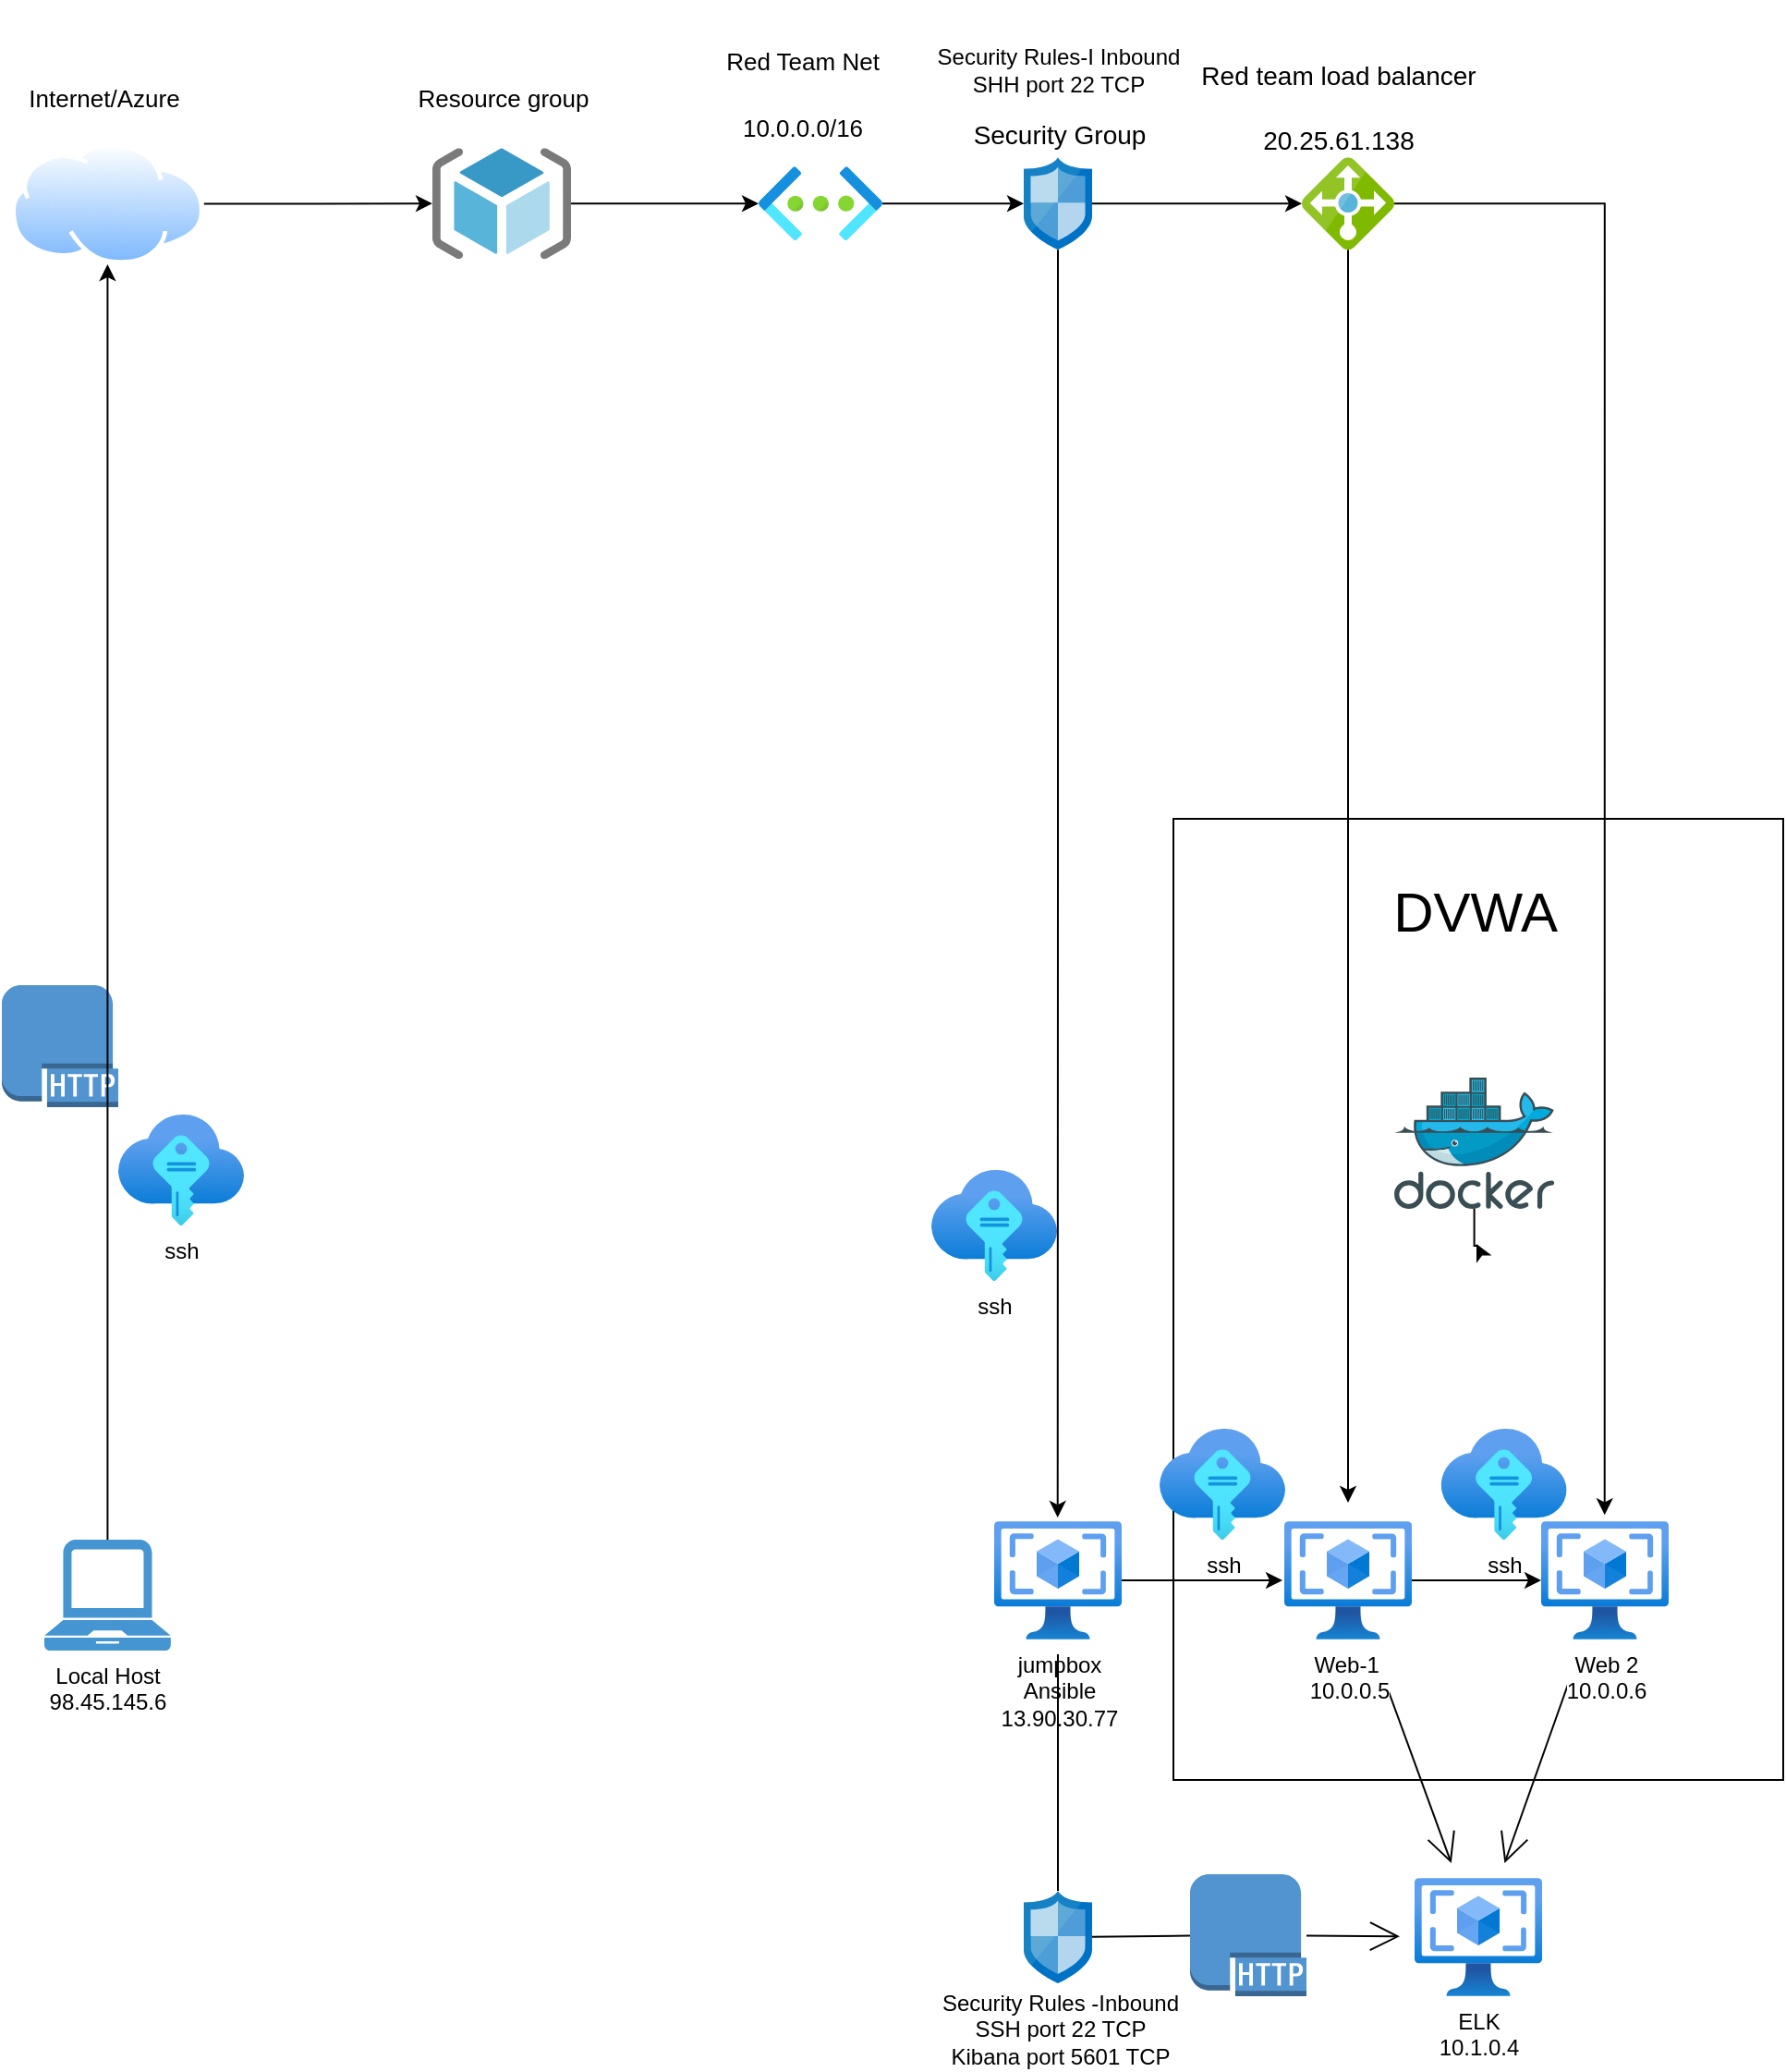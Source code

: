 <mxfile version="17.2.4" type="github">
  <diagram id="TBZ-_2iy3fQJMkjsbgly" name="Page-1">
    <mxGraphModel dx="870" dy="626" grid="1" gridSize="10" guides="1" tooltips="1" connect="1" arrows="1" fold="1" page="1" pageScale="1" pageWidth="850" pageHeight="1100" math="0" shadow="0">
      <root>
        <mxCell id="0" />
        <mxCell id="1" parent="0" />
        <mxCell id="0ES63qt7Hg28yoFqCEM8-1" value="" style="rounded=0;whiteSpace=wrap;html=1;hachureGap=4;" vertex="1" parent="1">
          <mxGeometry x="691" y="490" width="330" height="520" as="geometry" />
        </mxCell>
        <mxCell id="0ES63qt7Hg28yoFqCEM8-2" value="" style="edgeStyle=none;curved=1;rounded=0;orthogonalLoop=1;jettySize=auto;html=1;endArrow=open;startSize=14;endSize=14;sourcePerimeterSpacing=8;targetPerimeterSpacing=8;" edge="1" parent="1" source="0ES63qt7Hg28yoFqCEM8-3" target="0ES63qt7Hg28yoFqCEM8-37">
          <mxGeometry relative="1" as="geometry" />
        </mxCell>
        <mxCell id="0ES63qt7Hg28yoFqCEM8-3" value="Web 2&lt;br&gt;10.0.0.6" style="aspect=fixed;html=1;points=[];align=center;image;fontSize=12;image=img/lib/azure2/compute/VM_Images_Classic.svg;" vertex="1" parent="1">
          <mxGeometry x="890" y="870" width="69" height="64" as="geometry" />
        </mxCell>
        <mxCell id="0ES63qt7Hg28yoFqCEM8-4" style="edgeStyle=orthogonalEdgeStyle;rounded=0;orthogonalLoop=1;jettySize=auto;html=1;" edge="1" parent="1" source="0ES63qt7Hg28yoFqCEM8-6" target="0ES63qt7Hg28yoFqCEM8-3">
          <mxGeometry relative="1" as="geometry" />
        </mxCell>
        <mxCell id="0ES63qt7Hg28yoFqCEM8-5" value="" style="edgeStyle=none;curved=1;rounded=0;orthogonalLoop=1;jettySize=auto;html=1;endArrow=open;startSize=14;endSize=14;sourcePerimeterSpacing=8;targetPerimeterSpacing=8;" edge="1" parent="1" source="0ES63qt7Hg28yoFqCEM8-6" target="0ES63qt7Hg28yoFqCEM8-37">
          <mxGeometry relative="1" as="geometry" />
        </mxCell>
        <mxCell id="0ES63qt7Hg28yoFqCEM8-6" value="Web-1&amp;nbsp;&lt;br&gt;10.0.0.5" style="aspect=fixed;html=1;points=[];align=center;image;fontSize=12;image=img/lib/azure2/compute/VM_Images_Classic.svg;" vertex="1" parent="1">
          <mxGeometry x="751" y="870" width="69" height="64" as="geometry" />
        </mxCell>
        <mxCell id="0ES63qt7Hg28yoFqCEM8-7" style="edgeStyle=orthogonalEdgeStyle;rounded=0;orthogonalLoop=1;jettySize=auto;html=1;" edge="1" parent="1" source="0ES63qt7Hg28yoFqCEM8-9">
          <mxGeometry relative="1" as="geometry">
            <mxPoint x="750" y="902" as="targetPoint" />
          </mxGeometry>
        </mxCell>
        <mxCell id="0ES63qt7Hg28yoFqCEM8-8" value="" style="edgeStyle=none;curved=1;rounded=0;orthogonalLoop=1;jettySize=auto;html=1;endArrow=open;startSize=14;endSize=14;targetPerimeterSpacing=8;startArrow=none;" edge="1" parent="1" source="0ES63qt7Hg28yoFqCEM8-40" target="0ES63qt7Hg28yoFqCEM8-37">
          <mxGeometry relative="1" as="geometry" />
        </mxCell>
        <mxCell id="0ES63qt7Hg28yoFqCEM8-9" value="jumpbox&lt;br&gt;Ansible&lt;br&gt;13.90.30.77" style="aspect=fixed;html=1;points=[];align=center;image;fontSize=12;image=img/lib/azure2/compute/VM_Images_Classic.svg;" vertex="1" parent="1">
          <mxGeometry x="594" y="870" width="69" height="64" as="geometry" />
        </mxCell>
        <mxCell id="0ES63qt7Hg28yoFqCEM8-10" style="edgeStyle=orthogonalEdgeStyle;rounded=0;orthogonalLoop=1;jettySize=auto;html=1;entryX=0.498;entryY=-0.052;entryDx=0;entryDy=0;entryPerimeter=0;" edge="1" parent="1" source="0ES63qt7Hg28yoFqCEM8-12" target="0ES63qt7Hg28yoFqCEM8-3">
          <mxGeometry relative="1" as="geometry" />
        </mxCell>
        <mxCell id="0ES63qt7Hg28yoFqCEM8-11" style="edgeStyle=orthogonalEdgeStyle;rounded=0;orthogonalLoop=1;jettySize=auto;html=1;" edge="1" parent="1" source="0ES63qt7Hg28yoFqCEM8-12">
          <mxGeometry relative="1" as="geometry">
            <mxPoint x="785.5" y="860.0" as="targetPoint" />
          </mxGeometry>
        </mxCell>
        <mxCell id="0ES63qt7Hg28yoFqCEM8-12" value="" style="sketch=0;aspect=fixed;html=1;points=[];align=center;image;fontSize=12;image=img/lib/mscae/Load_Balancer_feature.svg;" vertex="1" parent="1">
          <mxGeometry x="760.5" y="132.13" width="50" height="50" as="geometry" />
        </mxCell>
        <mxCell id="0ES63qt7Hg28yoFqCEM8-13" value="ssh" style="aspect=fixed;html=1;points=[];align=center;image;fontSize=12;image=img/lib/azure2/other/SSH_Keys.svg;" vertex="1" parent="1">
          <mxGeometry x="560" y="680" width="68" height="60" as="geometry" />
        </mxCell>
        <mxCell id="0ES63qt7Hg28yoFqCEM8-14" value="ssh" style="aspect=fixed;html=1;points=[];align=center;image;fontSize=12;image=img/lib/azure2/other/SSH_Keys.svg;" vertex="1" parent="1">
          <mxGeometry x="120" y="650" width="68" height="60" as="geometry" />
        </mxCell>
        <mxCell id="0ES63qt7Hg28yoFqCEM8-15" value="ssh" style="aspect=fixed;html=1;points=[];align=center;image;fontSize=12;image=img/lib/azure2/other/SSH_Keys.svg;" vertex="1" parent="1">
          <mxGeometry x="683.5" y="820" width="68" height="60" as="geometry" />
        </mxCell>
        <mxCell id="0ES63qt7Hg28yoFqCEM8-16" value="" style="edgeStyle=orthogonalEdgeStyle;rounded=0;orthogonalLoop=1;jettySize=auto;html=1;" edge="1" parent="1" source="0ES63qt7Hg28yoFqCEM8-18" target="0ES63qt7Hg28yoFqCEM8-12">
          <mxGeometry relative="1" as="geometry" />
        </mxCell>
        <mxCell id="0ES63qt7Hg28yoFqCEM8-17" style="edgeStyle=orthogonalEdgeStyle;rounded=0;orthogonalLoop=1;jettySize=auto;html=1;entryX=0.498;entryY=-0.031;entryDx=0;entryDy=0;entryPerimeter=0;" edge="1" parent="1" source="0ES63qt7Hg28yoFqCEM8-18" target="0ES63qt7Hg28yoFqCEM8-9">
          <mxGeometry relative="1" as="geometry" />
        </mxCell>
        <mxCell id="0ES63qt7Hg28yoFqCEM8-18" value="" style="sketch=0;aspect=fixed;html=1;points=[];align=center;image;fontSize=12;image=img/lib/mscae/Network_Security_Groups_Classic.svg;" vertex="1" parent="1">
          <mxGeometry x="610" y="132.13" width="37" height="50" as="geometry" />
        </mxCell>
        <mxCell id="0ES63qt7Hg28yoFqCEM8-19" value="" style="edgeStyle=orthogonalEdgeStyle;rounded=0;orthogonalLoop=1;jettySize=auto;html=1;" edge="1" parent="1" source="0ES63qt7Hg28yoFqCEM8-20" target="0ES63qt7Hg28yoFqCEM8-18">
          <mxGeometry relative="1" as="geometry" />
        </mxCell>
        <mxCell id="0ES63qt7Hg28yoFqCEM8-20" value="" style="aspect=fixed;html=1;points=[];align=center;image;fontSize=12;image=img/lib/azure2/networking/Virtual_Networks.svg;" vertex="1" parent="1">
          <mxGeometry x="466.5" y="137.13" width="67" height="40" as="geometry" />
        </mxCell>
        <mxCell id="0ES63qt7Hg28yoFqCEM8-21" value="" style="edgeStyle=orthogonalEdgeStyle;rounded=0;orthogonalLoop=1;jettySize=auto;html=1;" edge="1" parent="1" source="0ES63qt7Hg28yoFqCEM8-22" target="0ES63qt7Hg28yoFqCEM8-20">
          <mxGeometry relative="1" as="geometry" />
        </mxCell>
        <mxCell id="0ES63qt7Hg28yoFqCEM8-22" value="" style="sketch=0;aspect=fixed;html=1;points=[];align=center;image;fontSize=12;image=img/lib/mscae/ResourceGroup.svg;" vertex="1" parent="1">
          <mxGeometry x="290" y="127.13" width="75" height="60" as="geometry" />
        </mxCell>
        <mxCell id="0ES63qt7Hg28yoFqCEM8-23" value="" style="outlineConnect=0;dashed=0;verticalLabelPosition=bottom;verticalAlign=top;align=center;html=1;shape=mxgraph.aws3.http_protocol;fillColor=#5294CF;gradientColor=none;" vertex="1" parent="1">
          <mxGeometry x="57" y="580" width="63" height="66" as="geometry" />
        </mxCell>
        <mxCell id="0ES63qt7Hg28yoFqCEM8-24" style="edgeStyle=orthogonalEdgeStyle;rounded=0;orthogonalLoop=1;jettySize=auto;html=1;entryX=0.5;entryY=1;entryDx=0;entryDy=0;fontSize=13;" edge="1" parent="1" source="0ES63qt7Hg28yoFqCEM8-25" target="0ES63qt7Hg28yoFqCEM8-27">
          <mxGeometry relative="1" as="geometry" />
        </mxCell>
        <mxCell id="0ES63qt7Hg28yoFqCEM8-25" value="Local Host&lt;br&gt;98.45.145.6" style="pointerEvents=1;shadow=0;dashed=0;html=1;strokeColor=none;fillColor=#4495D1;labelPosition=center;verticalLabelPosition=bottom;verticalAlign=top;align=center;outlineConnect=0;shape=mxgraph.veeam.laptop;" vertex="1" parent="1">
          <mxGeometry x="80" y="880" width="68.4" height="60" as="geometry" />
        </mxCell>
        <mxCell id="0ES63qt7Hg28yoFqCEM8-26" value="" style="edgeStyle=orthogonalEdgeStyle;rounded=0;orthogonalLoop=1;jettySize=auto;html=1;" edge="1" parent="1" source="0ES63qt7Hg28yoFqCEM8-27" target="0ES63qt7Hg28yoFqCEM8-22">
          <mxGeometry relative="1" as="geometry" />
        </mxCell>
        <mxCell id="0ES63qt7Hg28yoFqCEM8-27" value="" style="aspect=fixed;perimeter=ellipsePerimeter;html=1;align=center;shadow=0;dashed=0;spacingTop=3;image;image=img/lib/active_directory/internet_cloud.svg;" vertex="1" parent="1">
          <mxGeometry x="62.02" y="124.25" width="104.37" height="65.75" as="geometry" />
        </mxCell>
        <mxCell id="0ES63qt7Hg28yoFqCEM8-28" style="edgeStyle=orthogonalEdgeStyle;rounded=0;orthogonalLoop=1;jettySize=auto;html=1;" edge="1" parent="1" source="0ES63qt7Hg28yoFqCEM8-29">
          <mxGeometry relative="1" as="geometry">
            <mxPoint x="855" y="720.0" as="targetPoint" />
          </mxGeometry>
        </mxCell>
        <mxCell id="0ES63qt7Hg28yoFqCEM8-29" value="" style="sketch=0;aspect=fixed;html=1;points=[];align=center;image;fontSize=12;image=img/lib/mscae/Docker.svg;" vertex="1" parent="1">
          <mxGeometry x="810.5" y="630" width="86.59" height="71" as="geometry" />
        </mxCell>
        <mxCell id="0ES63qt7Hg28yoFqCEM8-30" value="&lt;span style=&quot;font-size: 30px&quot;&gt;DVWA&lt;/span&gt;" style="text;html=1;align=center;verticalAlign=middle;resizable=0;points=[];autosize=1;strokeColor=none;fillColor=none;" vertex="1" parent="1">
          <mxGeometry x="803.8" y="525" width="100" height="30" as="geometry" />
        </mxCell>
        <mxCell id="0ES63qt7Hg28yoFqCEM8-31" value="ssh" style="aspect=fixed;html=1;points=[];align=center;image;fontSize=12;image=img/lib/azure2/other/SSH_Keys.svg;" vertex="1" parent="1">
          <mxGeometry x="835.8" y="820" width="68" height="60" as="geometry" />
        </mxCell>
        <mxCell id="0ES63qt7Hg28yoFqCEM8-32" value="&lt;font style=&quot;font-size: 13px&quot;&gt;Red Team Net&lt;br&gt;10.0.0.0/16&lt;/font&gt;" style="text;html=1;align=center;verticalAlign=middle;resizable=0;points=[];autosize=1;strokeColor=none;fillColor=none;fontSize=30;" vertex="1" parent="1">
          <mxGeometry x="440" y="47.13" width="100" height="90" as="geometry" />
        </mxCell>
        <mxCell id="0ES63qt7Hg28yoFqCEM8-33" value="&lt;font style=&quot;font-size: 14px&quot;&gt;Red team load balancer&lt;br&gt;20.25.61.138&lt;br&gt;&lt;/font&gt;" style="text;html=1;align=center;verticalAlign=middle;resizable=0;points=[];autosize=1;strokeColor=none;fillColor=none;fontSize=29;" vertex="1" parent="1">
          <mxGeometry x="700" y="55" width="160" height="90" as="geometry" />
        </mxCell>
        <mxCell id="0ES63qt7Hg28yoFqCEM8-34" value="Security Group" style="text;html=1;align=center;verticalAlign=middle;resizable=0;points=[];autosize=1;strokeColor=none;fillColor=none;fontSize=14;" vertex="1" parent="1">
          <mxGeometry x="573.5" y="110" width="110" height="20" as="geometry" />
        </mxCell>
        <mxCell id="0ES63qt7Hg28yoFqCEM8-35" value="Resource group" style="text;html=1;align=center;verticalAlign=middle;resizable=0;points=[];autosize=1;strokeColor=none;fillColor=none;fontSize=13;" vertex="1" parent="1">
          <mxGeometry x="272.5" y="90" width="110" height="20" as="geometry" />
        </mxCell>
        <mxCell id="0ES63qt7Hg28yoFqCEM8-36" value="Internet/Azure" style="text;html=1;align=center;verticalAlign=middle;resizable=0;points=[];autosize=1;strokeColor=none;fillColor=none;fontSize=13;" vertex="1" parent="1">
          <mxGeometry x="62.02" y="90" width="100" height="20" as="geometry" />
        </mxCell>
        <mxCell id="0ES63qt7Hg28yoFqCEM8-37" value="ELK&lt;br&gt;10.1.0.4" style="aspect=fixed;html=1;points=[];align=center;image;fontSize=12;image=img/lib/azure2/compute/VM_Images_Classic.svg;" vertex="1" parent="1">
          <mxGeometry x="821.5" y="1063" width="69" height="64" as="geometry" />
        </mxCell>
        <mxCell id="0ES63qt7Hg28yoFqCEM8-38" value="" style="sketch=0;aspect=fixed;html=1;points=[];align=center;image;fontSize=12;image=img/lib/mscae/Network_Security_Groups_Classic.svg;" vertex="1" parent="1">
          <mxGeometry x="610" y="1070" width="37" height="50" as="geometry" />
        </mxCell>
        <mxCell id="0ES63qt7Hg28yoFqCEM8-39" value="" style="edgeStyle=none;curved=1;rounded=0;orthogonalLoop=1;jettySize=auto;html=1;endArrow=none;startSize=14;endSize=14;sourcePerimeterSpacing=8;" edge="1" parent="1" source="0ES63qt7Hg28yoFqCEM8-9" target="0ES63qt7Hg28yoFqCEM8-38">
          <mxGeometry relative="1" as="geometry">
            <mxPoint x="628.5" y="942" as="sourcePoint" />
            <mxPoint x="628.5" y="1192" as="targetPoint" />
          </mxGeometry>
        </mxCell>
        <mxCell id="0ES63qt7Hg28yoFqCEM8-40" value="" style="outlineConnect=0;dashed=0;verticalLabelPosition=bottom;verticalAlign=top;align=center;html=1;shape=mxgraph.aws3.http_protocol;fillColor=#5294CF;gradientColor=none;" vertex="1" parent="1">
          <mxGeometry x="700" y="1061" width="63" height="66" as="geometry" />
        </mxCell>
        <mxCell id="0ES63qt7Hg28yoFqCEM8-41" value="" style="edgeStyle=none;curved=1;rounded=0;orthogonalLoop=1;jettySize=auto;html=1;endArrow=none;startSize=14;endSize=14;startArrow=none;" edge="1" parent="1" source="0ES63qt7Hg28yoFqCEM8-38" target="0ES63qt7Hg28yoFqCEM8-40">
          <mxGeometry relative="1" as="geometry">
            <mxPoint x="647.0" y="1095" as="sourcePoint" />
            <mxPoint x="813.5" y="1095" as="targetPoint" />
          </mxGeometry>
        </mxCell>
        <mxCell id="0ES63qt7Hg28yoFqCEM8-42" value="Security Rules -Inbound&lt;br&gt;SSH port 22 TCP&lt;br&gt;Kibana port 5601 TCP" style="text;strokeColor=none;fillColor=none;html=1;align=center;verticalAlign=middle;whiteSpace=wrap;rounded=0;hachureGap=4;" vertex="1" parent="1">
          <mxGeometry x="560" y="1130" width="140" height="30" as="geometry" />
        </mxCell>
        <mxCell id="0ES63qt7Hg28yoFqCEM8-43" value="Security Rules-I Inbound&lt;br&gt;SHH port 22 TCP" style="text;strokeColor=none;fillColor=none;html=1;align=center;verticalAlign=middle;whiteSpace=wrap;rounded=0;hachureGap=4;" vertex="1" parent="1">
          <mxGeometry x="533.5" y="70" width="190" height="30" as="geometry" />
        </mxCell>
      </root>
    </mxGraphModel>
  </diagram>
</mxfile>
